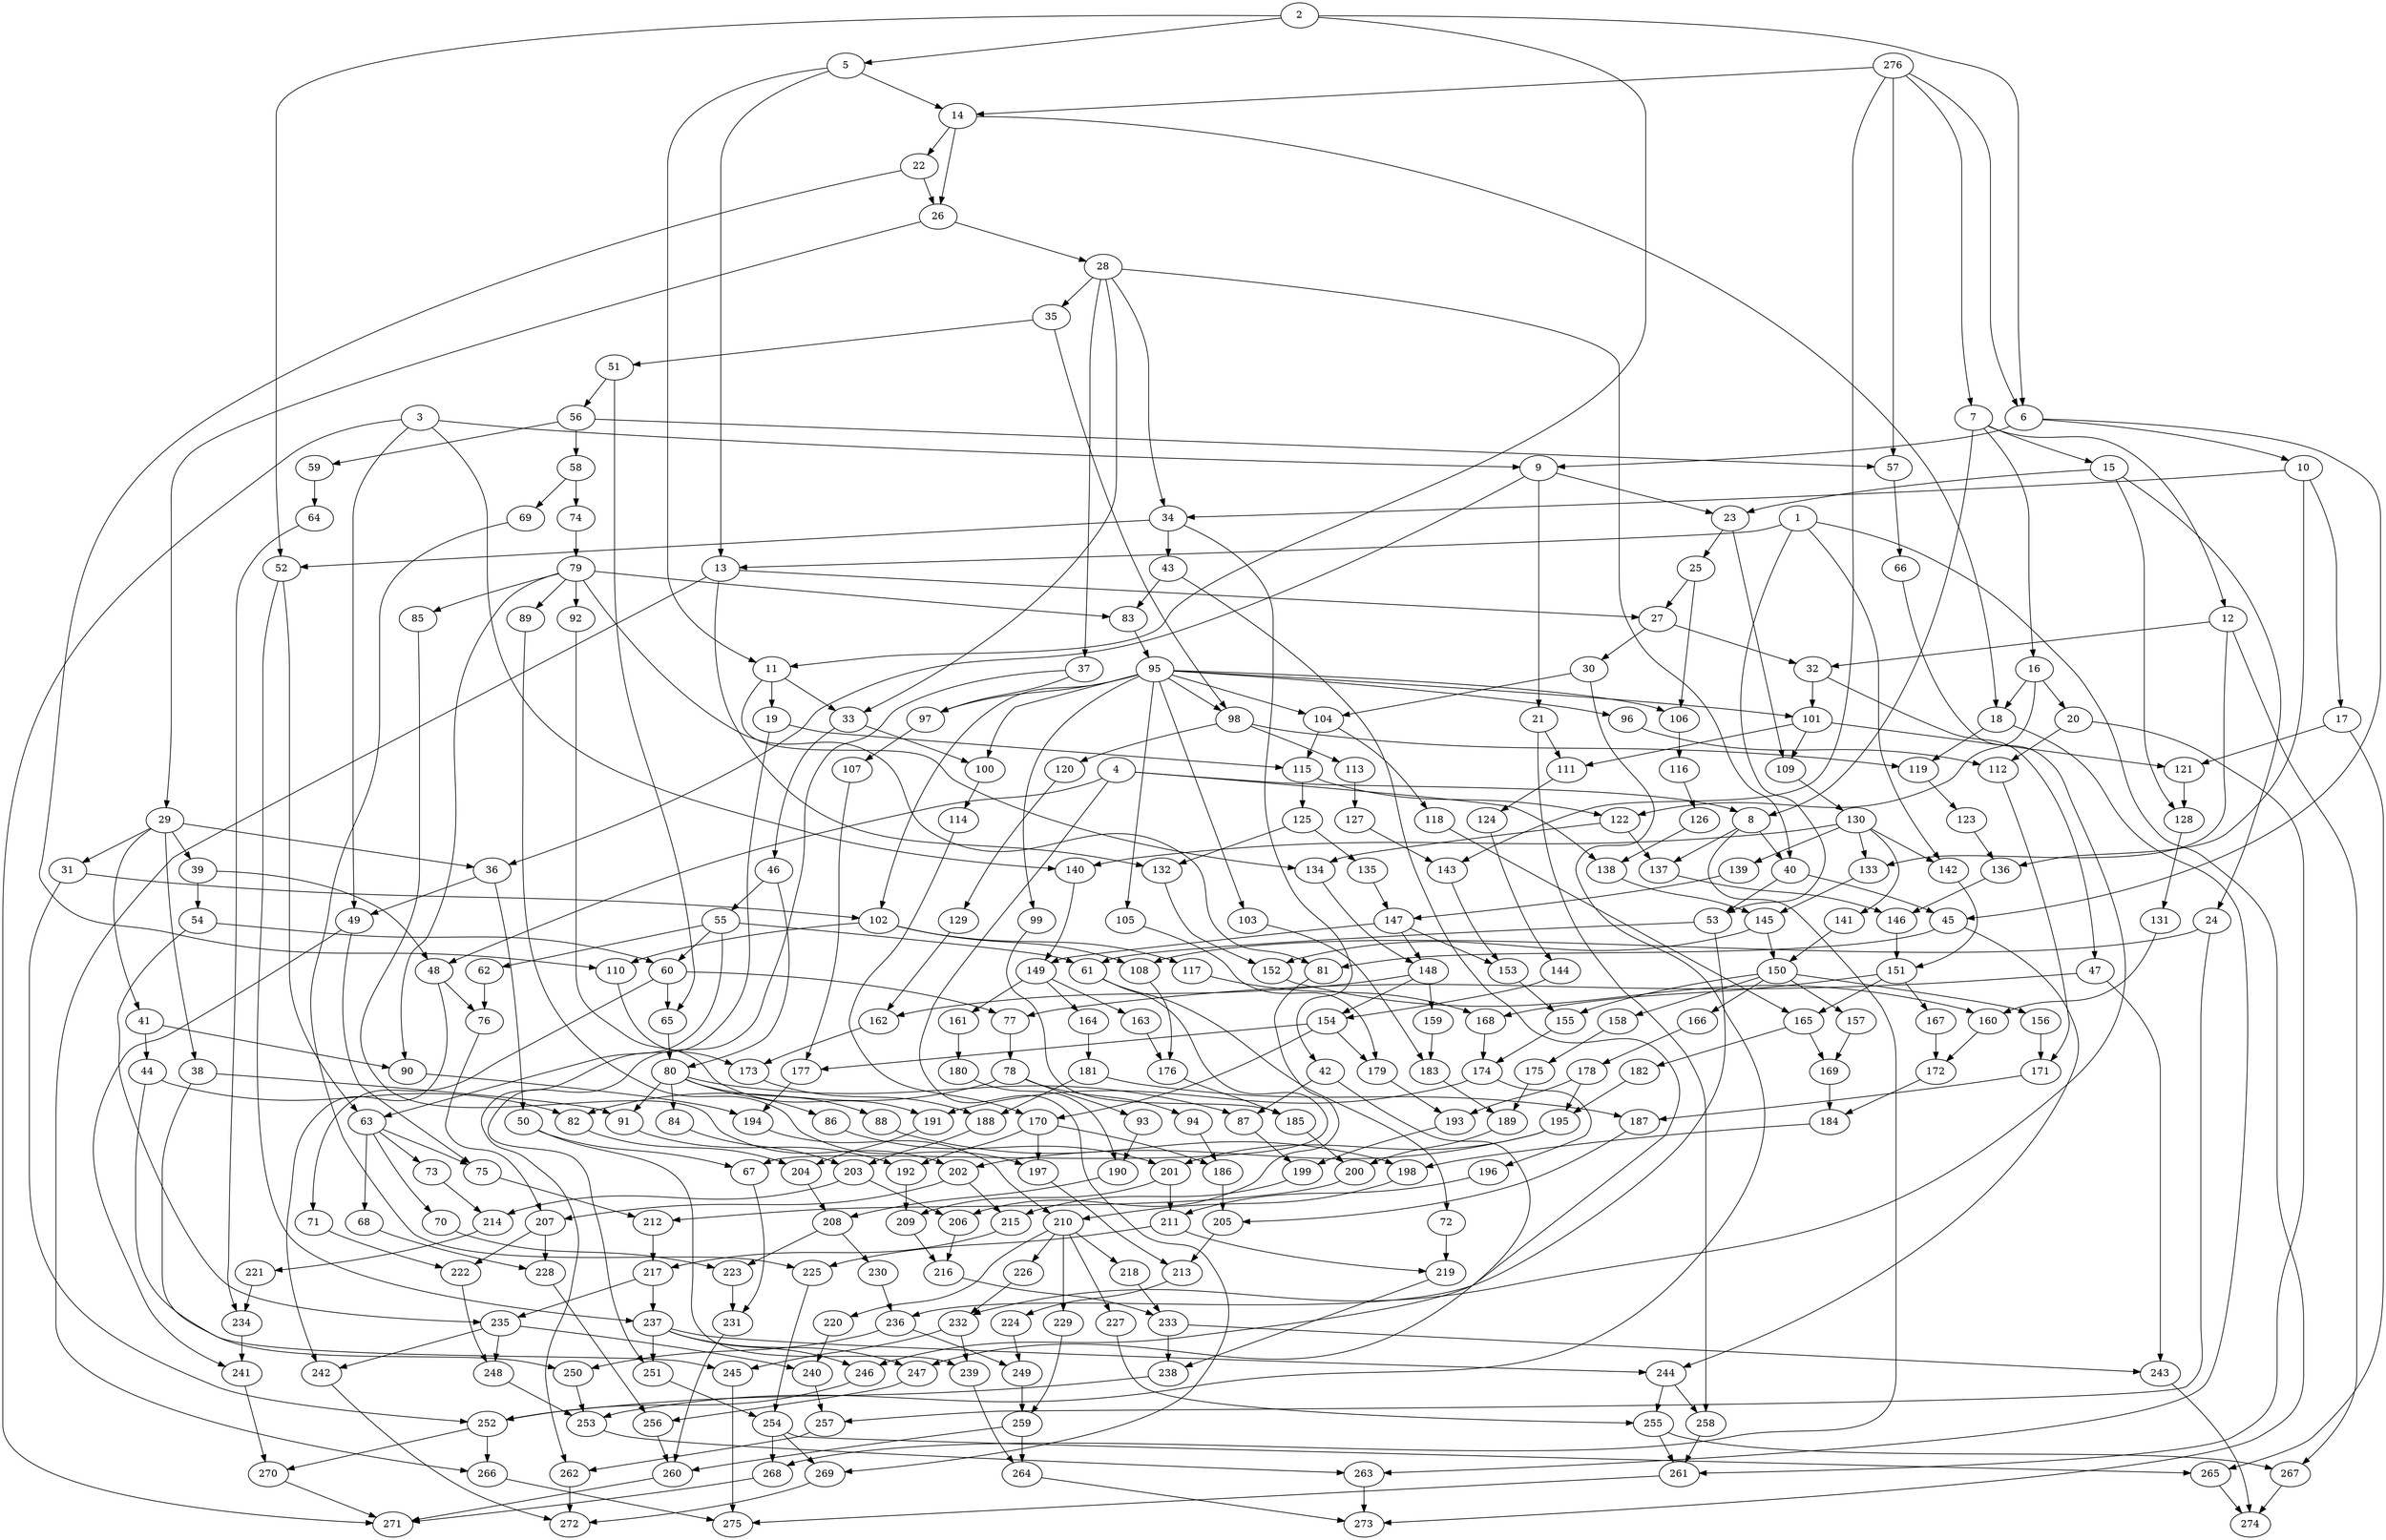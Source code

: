 #
// Valery Bakanov research computer complex (2008-2019); e881e@mail.ru, http://vbakanov.ru/left_1.htm
#  Total edges in this directed graph: 451
/* This file was automatically created thru 
   program GREATE_GRAPH.EXE */
#
digraph e451_o271_t30 {
   2 -> 5 ;
   2 -> 6 ;
   276 -> 7 ;
   7 -> 8 ;
   6 -> 9 ;
   6 -> 10 ;
   5 -> 11 ;
   7 -> 12 ;
   5 -> 13 ;
   5 -> 14 ;
   7 -> 15 ;
   7 -> 16 ;
   10 -> 17 ;
   14 -> 18 ;
   11 -> 19 ;
   16 -> 20 ;
   9 -> 21 ;
   14 -> 22 ;
   9 -> 23 ;
   15 -> 24 ;
   23 -> 25 ;
   22 -> 26 ;
   25 -> 27 ;
   26 -> 28 ;
   26 -> 29 ;
   27 -> 30 ;
   29 -> 31 ;
   27 -> 32 ;
   28 -> 33 ;
   28 -> 34 ;
   28 -> 35 ;
   29 -> 36 ;
   28 -> 37 ;
   29 -> 38 ;
   29 -> 39 ;
   28 -> 40 ;
   29 -> 41 ;
   34 -> 42 ;
   34 -> 43 ;
   41 -> 44 ;
   40 -> 45 ;
   33 -> 46 ;
   32 -> 47 ;
   39 -> 48 ;
   36 -> 49 ;
   36 -> 50 ;
   35 -> 51 ;
   34 -> 52 ;
   40 -> 53 ;
   39 -> 54 ;
   46 -> 55 ;
   51 -> 56 ;
   56 -> 57 ;
   56 -> 58 ;
   56 -> 59 ;
   55 -> 60 ;
   55 -> 61 ;
   55 -> 62 ;
   55 -> 63 ;
   59 -> 64 ;
   60 -> 65 ;
   57 -> 66 ;
   61 -> 67 ;
   63 -> 68 ;
   58 -> 69 ;
   63 -> 70 ;
   60 -> 71 ;
   61 -> 72 ;
   63 -> 73 ;
   58 -> 74 ;
   63 -> 75 ;
   62 -> 76 ;
   60 -> 77 ;
   77 -> 78 ;
   74 -> 79 ;
   65 -> 80 ;
   79 -> 81 ;
   78 -> 82 ;
   79 -> 83 ;
   80 -> 84 ;
   79 -> 85 ;
   80 -> 86 ;
   80 -> 87 ;
   80 -> 88 ;
   79 -> 89 ;
   79 -> 90 ;
   80 -> 91 ;
   79 -> 92 ;
   78 -> 93 ;
   78 -> 94 ;
   83 -> 95 ;
   95 -> 96 ;
   95 -> 97 ;
   95 -> 98 ;
   95 -> 99 ;
   95 -> 100 ;
   95 -> 101 ;
   95 -> 102 ;
   95 -> 103 ;
   95 -> 104 ;
   95 -> 105 ;
   95 -> 106 ;
   97 -> 107 ;
   102 -> 108 ;
   101 -> 109 ;
   102 -> 110 ;
   101 -> 111 ;
   96 -> 112 ;
   98 -> 113 ;
   100 -> 114 ;
   104 -> 115 ;
   106 -> 116 ;
   102 -> 117 ;
   104 -> 118 ;
   98 -> 119 ;
   98 -> 120 ;
   101 -> 121 ;
   115 -> 122 ;
   119 -> 123 ;
   111 -> 124 ;
   115 -> 125 ;
   116 -> 126 ;
   113 -> 127 ;
   121 -> 128 ;
   120 -> 129 ;
   109 -> 130 ;
   128 -> 131 ;
   125 -> 132 ;
   130 -> 133 ;
   122 -> 134 ;
   125 -> 135 ;
   123 -> 136 ;
   122 -> 137 ;
   126 -> 138 ;
   130 -> 139 ;
   130 -> 140 ;
   130 -> 141 ;
   130 -> 142 ;
   127 -> 143 ;
   124 -> 144 ;
   133 -> 145 ;
   137 -> 146 ;
   135 -> 147 ;
   147 -> 148 ;
   147 -> 149 ;
   145 -> 150 ;
   146 -> 151 ;
   145 -> 152 ;
   147 -> 153 ;
   148 -> 154 ;
   150 -> 155 ;
   150 -> 156 ;
   150 -> 157 ;
   150 -> 158 ;
   148 -> 159 ;
   152 -> 160 ;
   149 -> 161 ;
   148 -> 162 ;
   149 -> 163 ;
   149 -> 164 ;
   151 -> 165 ;
   150 -> 166 ;
   151 -> 167 ;
   151 -> 168 ;
   165 -> 169 ;
   154 -> 170 ;
   156 -> 171 ;
   160 -> 172 ;
   162 -> 173 ;
   155 -> 174 ;
   158 -> 175 ;
   163 -> 176 ;
   154 -> 177 ;
   166 -> 178 ;
   154 -> 179 ;
   161 -> 180 ;
   164 -> 181 ;
   165 -> 182 ;
   159 -> 183 ;
   172 -> 184 ;
   176 -> 185 ;
   170 -> 186 ;
   181 -> 187 ;
   181 -> 188 ;
   183 -> 189 ;
   180 -> 190 ;
   174 -> 191 ;
   170 -> 192 ;
   178 -> 193 ;
   177 -> 194 ;
   178 -> 195 ;
   174 -> 196 ;
   170 -> 197 ;
   184 -> 198 ;
   193 -> 199 ;
   189 -> 200 ;
   195 -> 201 ;
   195 -> 202 ;
   188 -> 203 ;
   191 -> 204 ;
   187 -> 205 ;
   203 -> 206 ;
   202 -> 207 ;
   204 -> 208 ;
   201 -> 209 ;
   198 -> 210 ;
   201 -> 211 ;
   200 -> 212 ;
   205 -> 213 ;
   203 -> 214 ;
   202 -> 215 ;
   209 -> 216 ;
   212 -> 217 ;
   210 -> 218 ;
   211 -> 219 ;
   210 -> 220 ;
   214 -> 221 ;
   207 -> 222 ;
   208 -> 223 ;
   213 -> 224 ;
   211 -> 225 ;
   210 -> 226 ;
   210 -> 227 ;
   207 -> 228 ;
   210 -> 229 ;
   208 -> 230 ;
   223 -> 231 ;
   226 -> 232 ;
   218 -> 233 ;
   221 -> 234 ;
   217 -> 235 ;
   230 -> 236 ;
   217 -> 237 ;
   233 -> 238 ;
   232 -> 239 ;
   235 -> 240 ;
   234 -> 241 ;
   235 -> 242 ;
   233 -> 243 ;
   237 -> 244 ;
   232 -> 245 ;
   237 -> 246 ;
   237 -> 247 ;
   235 -> 248 ;
   236 -> 249 ;
   236 -> 250 ;
   237 -> 251 ;
   238 -> 252 ;
   248 -> 253 ;
   251 -> 254 ;
   244 -> 255 ;
   247 -> 256 ;
   240 -> 257 ;
   244 -> 258 ;
   249 -> 259 ;
   259 -> 260 ;
   255 -> 261 ;
   257 -> 262 ;
   253 -> 263 ;
   259 -> 264 ;
   254 -> 265 ;
   252 -> 266 ;
   255 -> 267 ;
   254 -> 268 ;
   254 -> 269 ;
   252 -> 270 ;
   268 -> 271 ;
   269 -> 272 ;
   264 -> 273 ;
   267 -> 274 ;
   261 -> 275 ;
   1 -> 273 ;
   3 -> 271 ;
   4 -> 269 ;
   8 -> 268 ;
   12 -> 267 ;
   13 -> 266 ;
   17 -> 265 ;
   18 -> 263 ;
   19 -> 262 ;
   20 -> 261 ;
   21 -> 258 ;
   24 -> 257 ;
   30 -> 253 ;
   31 -> 252 ;
   37 -> 251 ;
   38 -> 250 ;
   42 -> 247 ;
   43 -> 246 ;
   44 -> 245 ;
   45 -> 244 ;
   47 -> 243 ;
   48 -> 242 ;
   49 -> 241 ;
   50 -> 239 ;
   52 -> 237 ;
   53 -> 236 ;
   54 -> 235 ;
   64 -> 234 ;
   66 -> 232 ;
   67 -> 231 ;
   68 -> 228 ;
   69 -> 225 ;
   70 -> 223 ;
   71 -> 222 ;
   72 -> 219 ;
   73 -> 214 ;
   75 -> 212 ;
   76 -> 207 ;
   81 -> 206 ;
   82 -> 204 ;
   84 -> 203 ;
   85 -> 202 ;
   86 -> 201 ;
   87 -> 199 ;
   88 -> 198 ;
   89 -> 197 ;
   90 -> 194 ;
   91 -> 192 ;
   92 -> 191 ;
   93 -> 190 ;
   94 -> 186 ;
   99 -> 185 ;
   103 -> 183 ;
   105 -> 179 ;
   107 -> 177 ;
   108 -> 176 ;
   110 -> 173 ;
   112 -> 171 ;
   114 -> 170 ;
   117 -> 168 ;
   118 -> 165 ;
   129 -> 162 ;
   131 -> 160 ;
   132 -> 152 ;
   134 -> 148 ;
   136 -> 146 ;
   138 -> 145 ;
   276 -> 143 ;
   1 -> 142 ;
   3 -> 140 ;
   4 -> 138 ;
   8 -> 137 ;
   10 -> 136 ;
   11 -> 134 ;
   12 -> 133 ;
   13 -> 132 ;
   15 -> 128 ;
   16 -> 122 ;
   17 -> 121 ;
   18 -> 119 ;
   19 -> 115 ;
   20 -> 112 ;
   21 -> 111 ;
   22 -> 110 ;
   23 -> 109 ;
   24 -> 108 ;
   25 -> 106 ;
   30 -> 104 ;
   31 -> 102 ;
   32 -> 101 ;
   33 -> 100 ;
   35 -> 98 ;
   37 -> 97 ;
   38 -> 91 ;
   41 -> 90 ;
   42 -> 87 ;
   43 -> 83 ;
   44 -> 82 ;
   45 -> 81 ;
   46 -> 80 ;
   47 -> 77 ;
   48 -> 76 ;
   49 -> 75 ;
   50 -> 67 ;
   51 -> 65 ;
   52 -> 63 ;
   53 -> 61 ;
   54 -> 60 ;
   276 -> 57 ;
   1 -> 53 ;
   2 -> 52 ;
   3 -> 49 ;
   4 -> 48 ;
   6 -> 45 ;
   8 -> 40 ;
   9 -> 36 ;
   10 -> 34 ;
   11 -> 33 ;
   12 -> 32 ;
   13 -> 27 ;
   14 -> 26 ;
   15 -> 23 ;
   16 -> 18 ;
   276 -> 14 ;
   1 -> 13 ;
   2 -> 11 ;
   3 -> 9 ;
   4 -> 8 ;
   276 -> 6 ;
   139 -> 147 ;
   140 -> 149 ;
   141 -> 150 ;
   142 -> 151 ;
   143 -> 153 ;
   144 -> 154 ;
   153 -> 155 ;
   157 -> 169 ;
   167 -> 172 ;
   168 -> 174 ;
   169 -> 184 ;
   171 -> 187 ;
   173 -> 188 ;
   175 -> 189 ;
   179 -> 193 ;
   182 -> 195 ;
   185 -> 200 ;
   186 -> 205 ;
   190 -> 208 ;
   192 -> 209 ;
   194 -> 210 ;
   196 -> 211 ;
   197 -> 213 ;
   199 -> 215 ;
   206 -> 216 ;
   215 -> 217 ;
   216 -> 233 ;
   219 -> 238 ;
   220 -> 240 ;
   222 -> 248 ;
   224 -> 249 ;
   225 -> 254 ;
   227 -> 255 ;
   228 -> 256 ;
   229 -> 259 ;
   231 -> 260 ;
   239 -> 264 ;
   241 -> 270 ;
   242 -> 272 ;
   243 -> 274 ;
   245 -> 275 ;
   246 -> 252 ;
   250 -> 253 ;
   256 -> 260 ;
   258 -> 261 ;
   260 -> 271 ;
   262 -> 272 ;
   263 -> 273 ;
   265 -> 274 ;
   266 -> 275 ;
   270 -> 271 ;
}
